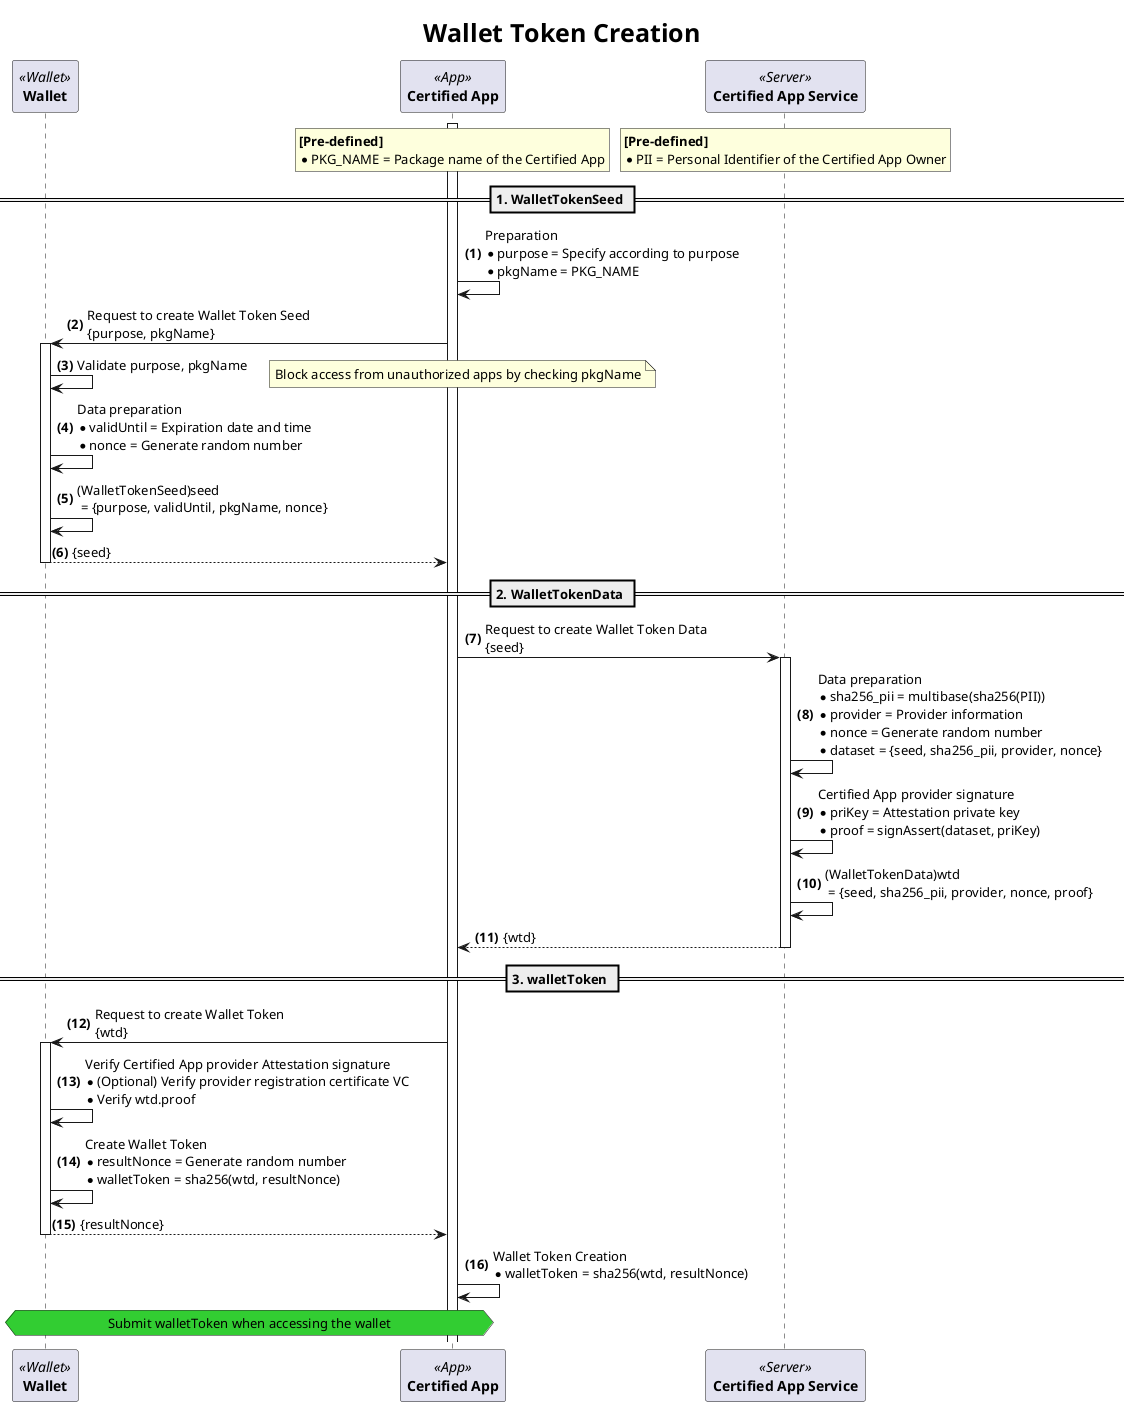 @startuml proc_wallet_token_detail
title
	<size:25>Wallet Token Creation</size>
end title

autonumber "<b>(#)</b>"

participant "**Wallet**" as wal <<Wallet>>
participant "**Certified App**" as ca <<App>>
participant "**Certified App Service**" as cas <<Server>>

activate ca

rnote over ca
    **[Pre-defined]**
    * PKG_NAME = Package name of the Certified App
end rnote
/ rnote over cas
    **[Pre-defined]**
    * PII = Personal Identifier of the Certified App Owner
end rnote

== 1. WalletTokenSeed ==

ca -> ca: Preparation\
    \n* purpose = Specify according to purpose\
    \n* pkgName = PKG_NAME

ca -> wal ++: Request to create Wallet Token Seed\n{purpose, pkgName}
    wal -> wal: Validate purpose, pkgName
    note right: Block access from unauthorized apps by checking pkgName
    wal -> wal: Data preparation\
            \n* validUntil = Expiration date and time\
            \n* nonce = Generate random number
    wal -> wal: (WalletTokenSeed)seed\
            \n = {purpose, validUntil, pkgName, nonce}
return {seed}

== 2. WalletTokenData ==

ca -> cas ++: Request to create Wallet Token Data\n{seed}
    cas -> cas: Data preparation\
        \n* sha256_pii = multibase(sha256(PII))\
        \n* provider = Provider information\
        \n* nonce = Generate random number\
        \n* dataset = {seed, sha256_pii, provider, nonce}
    cas -> cas: Certified App provider signature\
        \n* priKey = Attestation private key\
        \n* proof = signAssert(dataset, priKey)
    cas -> cas: (WalletTokenData)wtd\
        \n = {seed, sha256_pii, provider, nonce, proof}
return {wtd}

== 3. walletToken ==

ca -> wal ++: Request to create Wallet Token\n{wtd}
    wal -> wal: Verify Certified App provider Attestation signature\
            \n* (Optional) Verify provider registration certificate VC\
            \n* Verify wtd.proof
    wal -> wal: Create Wallet Token\
            \n* resultNonce = Generate random number\
            \n* walletToken = sha256(wtd, resultNonce)
return {resultNonce}

ca -> ca: Wallet Token Creation\
    \n* walletToken = sha256(wtd, resultNonce)

hnote over wal, ca #LimeGreen
    Submit walletToken when accessing the wallet
end hnote
@enduml